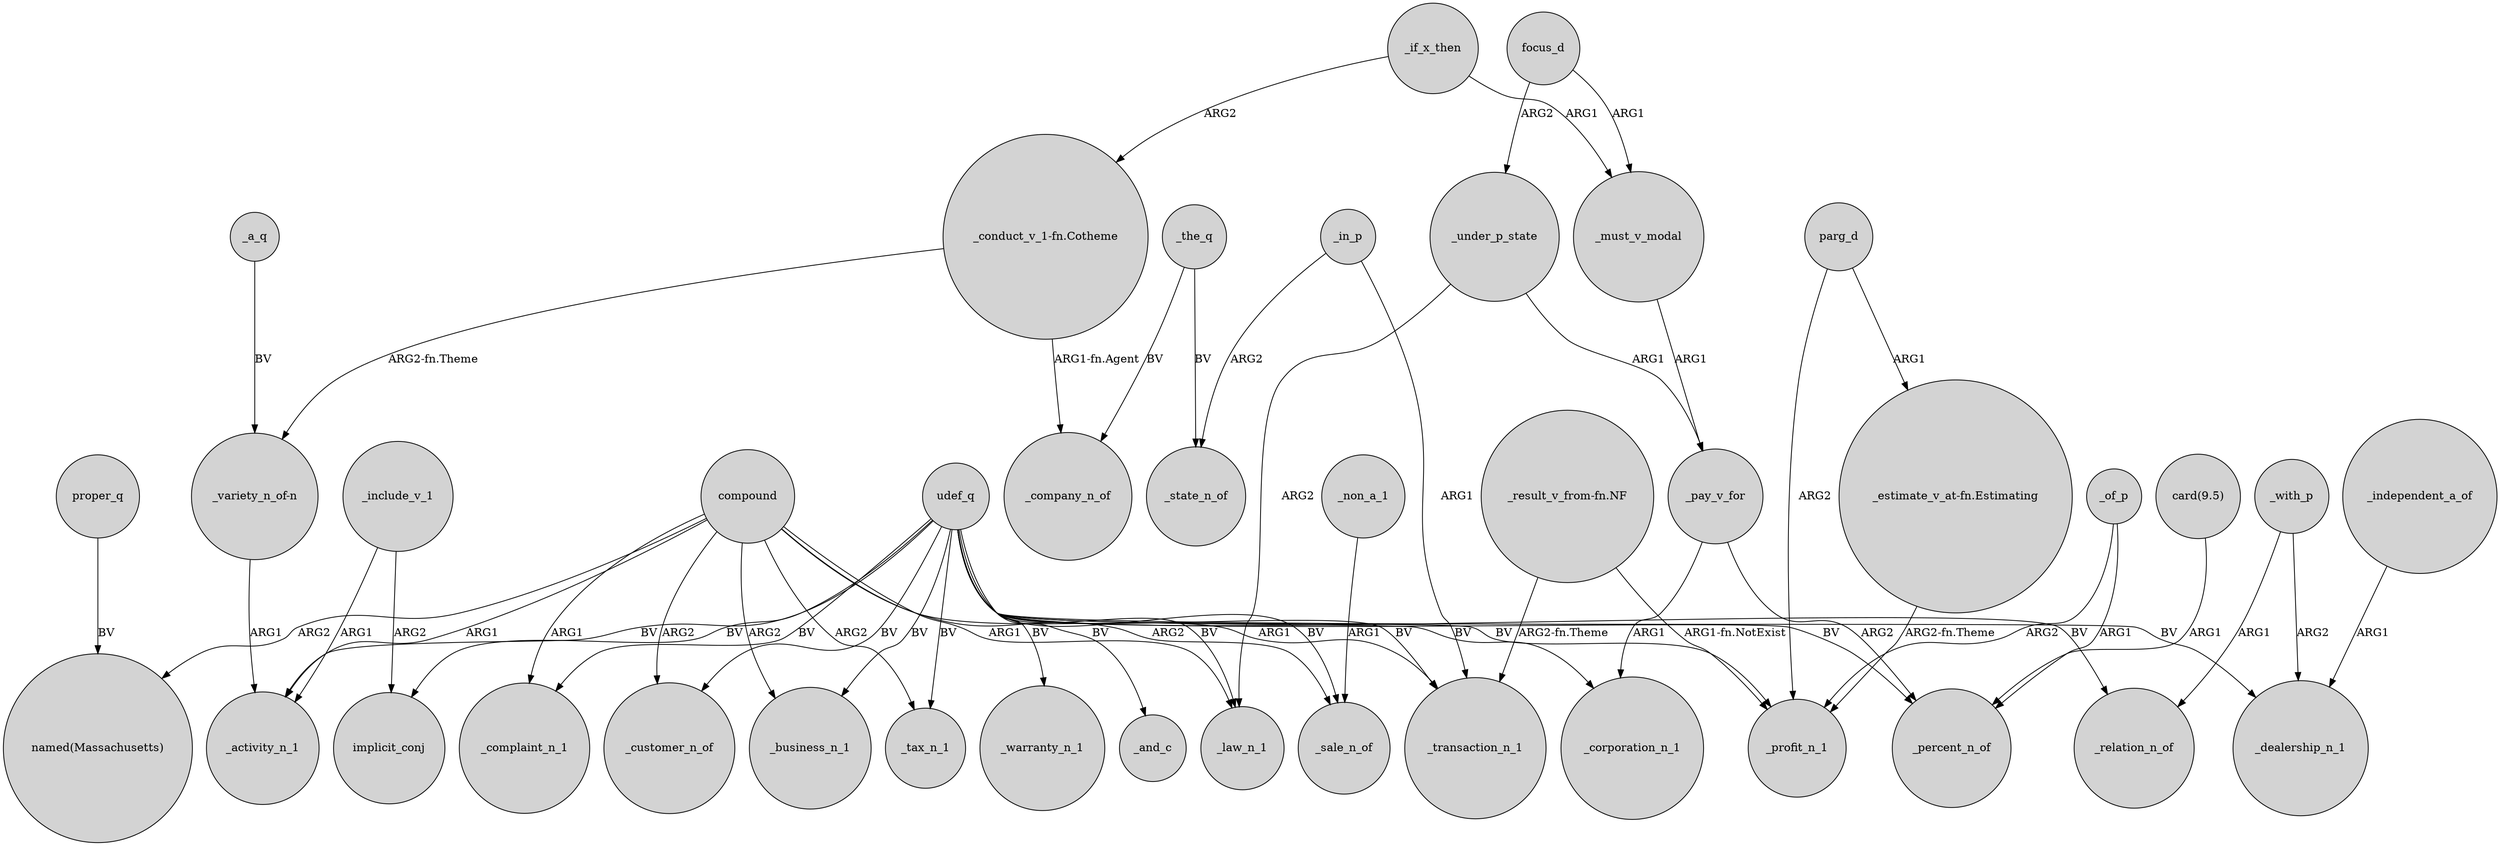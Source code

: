 digraph {
	node [shape=circle style=filled]
	udef_q -> _complaint_n_1 [label=BV]
	compound -> "named(Massachusetts)" [label=ARG2]
	udef_q -> _activity_n_1 [label=BV]
	_must_v_modal -> _pay_v_for [label=ARG1]
	udef_q -> _dealership_n_1 [label=BV]
	_pay_v_for -> _percent_n_of [label=ARG2]
	"_conduct_v_1-fn.Cotheme" -> _company_n_of [label="ARG1-fn.Agent"]
	udef_q -> _relation_n_of [label=BV]
	_with_p -> _relation_n_of [label=ARG1]
	_non_a_1 -> _sale_n_of [label=ARG1]
	udef_q -> _law_n_1 [label=BV]
	_in_p -> _state_n_of [label=ARG2]
	_the_q -> _state_n_of [label=BV]
	_in_p -> _transaction_n_1 [label=ARG1]
	"card(9.5)" -> _percent_n_of [label=ARG1]
	_include_v_1 -> implicit_conj [label=ARG2]
	udef_q -> implicit_conj [label=BV]
	_of_p -> _profit_n_1 [label=ARG2]
	_the_q -> _company_n_of [label=BV]
	_with_p -> _dealership_n_1 [label=ARG2]
	_of_p -> _percent_n_of [label=ARG1]
	focus_d -> _must_v_modal [label=ARG1]
	"_result_v_from-fn.NF" -> _profit_n_1 [label="ARG1-fn.NotExist"]
	udef_q -> _corporation_n_1 [label=BV]
	udef_q -> _tax_n_1 [label=BV]
	_if_x_then -> _must_v_modal [label=ARG1]
	_a_q -> "_variety_n_of-n" [label=BV]
	_pay_v_for -> _corporation_n_1 [label=ARG1]
	compound -> _sale_n_of [label=ARG2]
	"_variety_n_of-n" -> _activity_n_1 [label=ARG1]
	compound -> _complaint_n_1 [label=ARG1]
	compound -> _activity_n_1 [label=ARG1]
	_under_p_state -> _law_n_1 [label=ARG2]
	udef_q -> _customer_n_of [label=BV]
	udef_q -> _transaction_n_1 [label=BV]
	compound -> _business_n_1 [label=ARG2]
	_independent_a_of -> _dealership_n_1 [label=ARG1]
	compound -> _transaction_n_1 [label=ARG1]
	parg_d -> "_estimate_v_at-fn.Estimating" [label=ARG1]
	udef_q -> _sale_n_of [label=BV]
	udef_q -> _warranty_n_1 [label=BV]
	proper_q -> "named(Massachusetts)" [label=BV]
	parg_d -> _profit_n_1 [label=ARG2]
	udef_q -> _business_n_1 [label=BV]
	"_estimate_v_at-fn.Estimating" -> _profit_n_1 [label="ARG2-fn.Theme"]
	compound -> _law_n_1 [label=ARG1]
	udef_q -> _percent_n_of [label=BV]
	udef_q -> _profit_n_1 [label=BV]
	"_result_v_from-fn.NF" -> _transaction_n_1 [label="ARG2-fn.Theme"]
	compound -> _tax_n_1 [label=ARG2]
	_include_v_1 -> _activity_n_1 [label=ARG1]
	udef_q -> _and_c [label=BV]
	_under_p_state -> _pay_v_for [label=ARG1]
	focus_d -> _under_p_state [label=ARG2]
	compound -> _customer_n_of [label=ARG2]
	_if_x_then -> "_conduct_v_1-fn.Cotheme" [label=ARG2]
	"_conduct_v_1-fn.Cotheme" -> "_variety_n_of-n" [label="ARG2-fn.Theme"]
}
